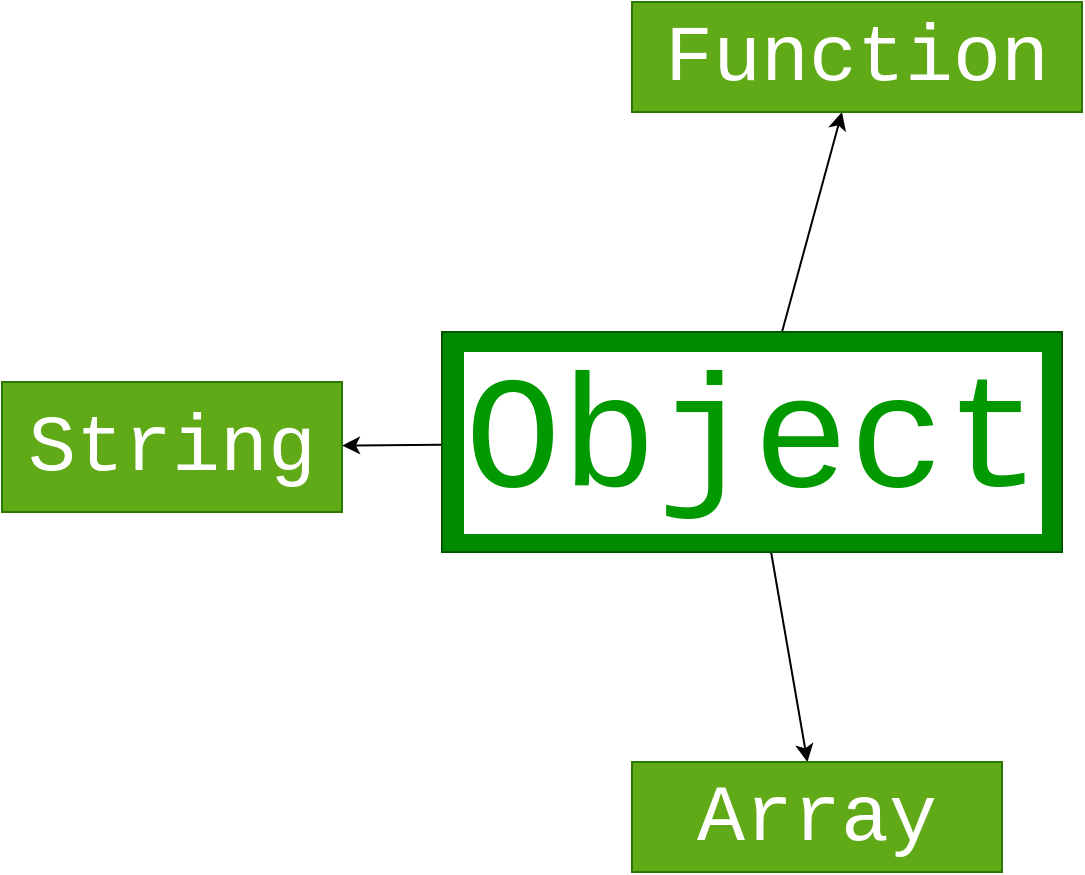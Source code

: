 <mxfile>
    <diagram id="LeljWx8OOVvPL0qM37qs" name="Page-1">
        <mxGraphModel dx="1105" dy="797" grid="1" gridSize="10" guides="1" tooltips="1" connect="1" arrows="1" fold="1" page="1" pageScale="1" pageWidth="850" pageHeight="1100" math="0" shadow="0">
            <root>
                <mxCell id="0"/>
                <mxCell id="1" parent="0"/>
                <mxCell id="9" value="" style="edgeStyle=none;html=1;fontFamily=Courier New;fontSize=40;fontColor=#000000;" edge="1" parent="1" source="2" target="8">
                    <mxGeometry relative="1" as="geometry"/>
                </mxCell>
                <mxCell id="11" value="" style="edgeStyle=none;html=1;fontFamily=Courier New;fontSize=40;fontColor=#000000;" edge="1" parent="1" source="2" target="10">
                    <mxGeometry relative="1" as="geometry"/>
                </mxCell>
                <mxCell id="13" value="" style="edgeStyle=none;html=1;fontFamily=Courier New;fontSize=40;fontColor=#000000;" edge="1" parent="1" source="2" target="12">
                    <mxGeometry relative="1" as="geometry"/>
                </mxCell>
                <mxCell id="2" value="&lt;font color=&quot;#009900&quot; face=&quot;Courier New&quot; style=&quot;font-size: 80px; background-color: rgb(255, 255, 255);&quot;&gt;Object&lt;/font&gt;" style="text;html=1;align=center;verticalAlign=middle;resizable=0;points=[];autosize=1;strokeColor=#005700;fillColor=#008a00;fontColor=#ffffff;" vertex="1" parent="1">
                    <mxGeometry x="270" y="280" width="310" height="110" as="geometry"/>
                </mxCell>
                <mxCell id="8" value="Array" style="whiteSpace=wrap;html=1;labelBackgroundColor=none;fontFamily=Courier New;fontSize=40;fontColor=#ffffff;fillColor=#60a917;strokeColor=#2D7600;" vertex="1" parent="1">
                    <mxGeometry x="365" y="495" width="185" height="55" as="geometry"/>
                </mxCell>
                <mxCell id="10" value="Function" style="whiteSpace=wrap;html=1;labelBackgroundColor=none;fontFamily=Courier New;fontSize=40;fontColor=#ffffff;fillColor=#60a917;strokeColor=#2D7600;" vertex="1" parent="1">
                    <mxGeometry x="365" y="115" width="225" height="55" as="geometry"/>
                </mxCell>
                <mxCell id="12" value="String" style="whiteSpace=wrap;html=1;labelBackgroundColor=none;fontFamily=Courier New;fontSize=40;fontColor=#ffffff;fillColor=#60a917;strokeColor=#2D7600;" vertex="1" parent="1">
                    <mxGeometry x="50" y="305" width="170" height="65" as="geometry"/>
                </mxCell>
            </root>
        </mxGraphModel>
    </diagram>
</mxfile>